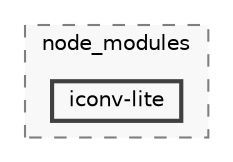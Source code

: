 digraph "backend/node_modules/iconv-lite"
{
 // LATEX_PDF_SIZE
  bgcolor="transparent";
  edge [fontname=Helvetica,fontsize=10,labelfontname=Helvetica,labelfontsize=10];
  node [fontname=Helvetica,fontsize=10,shape=box,height=0.2,width=0.4];
  compound=true
  subgraph clusterdir_86dbea9de526ba50b112ba867d8b4b1f {
    graph [ bgcolor="#f8f8f8", pencolor="grey50", label="node_modules", fontname=Helvetica,fontsize=10 style="filled,dashed", URL="dir_86dbea9de526ba50b112ba867d8b4b1f.html",tooltip=""]
  dir_93787f2778819ce0f617d5bae4efe953 [label="iconv-lite", fillcolor="#f8f8f8", color="grey25", style="filled,bold", URL="dir_93787f2778819ce0f617d5bae4efe953.html",tooltip=""];
  }
}
